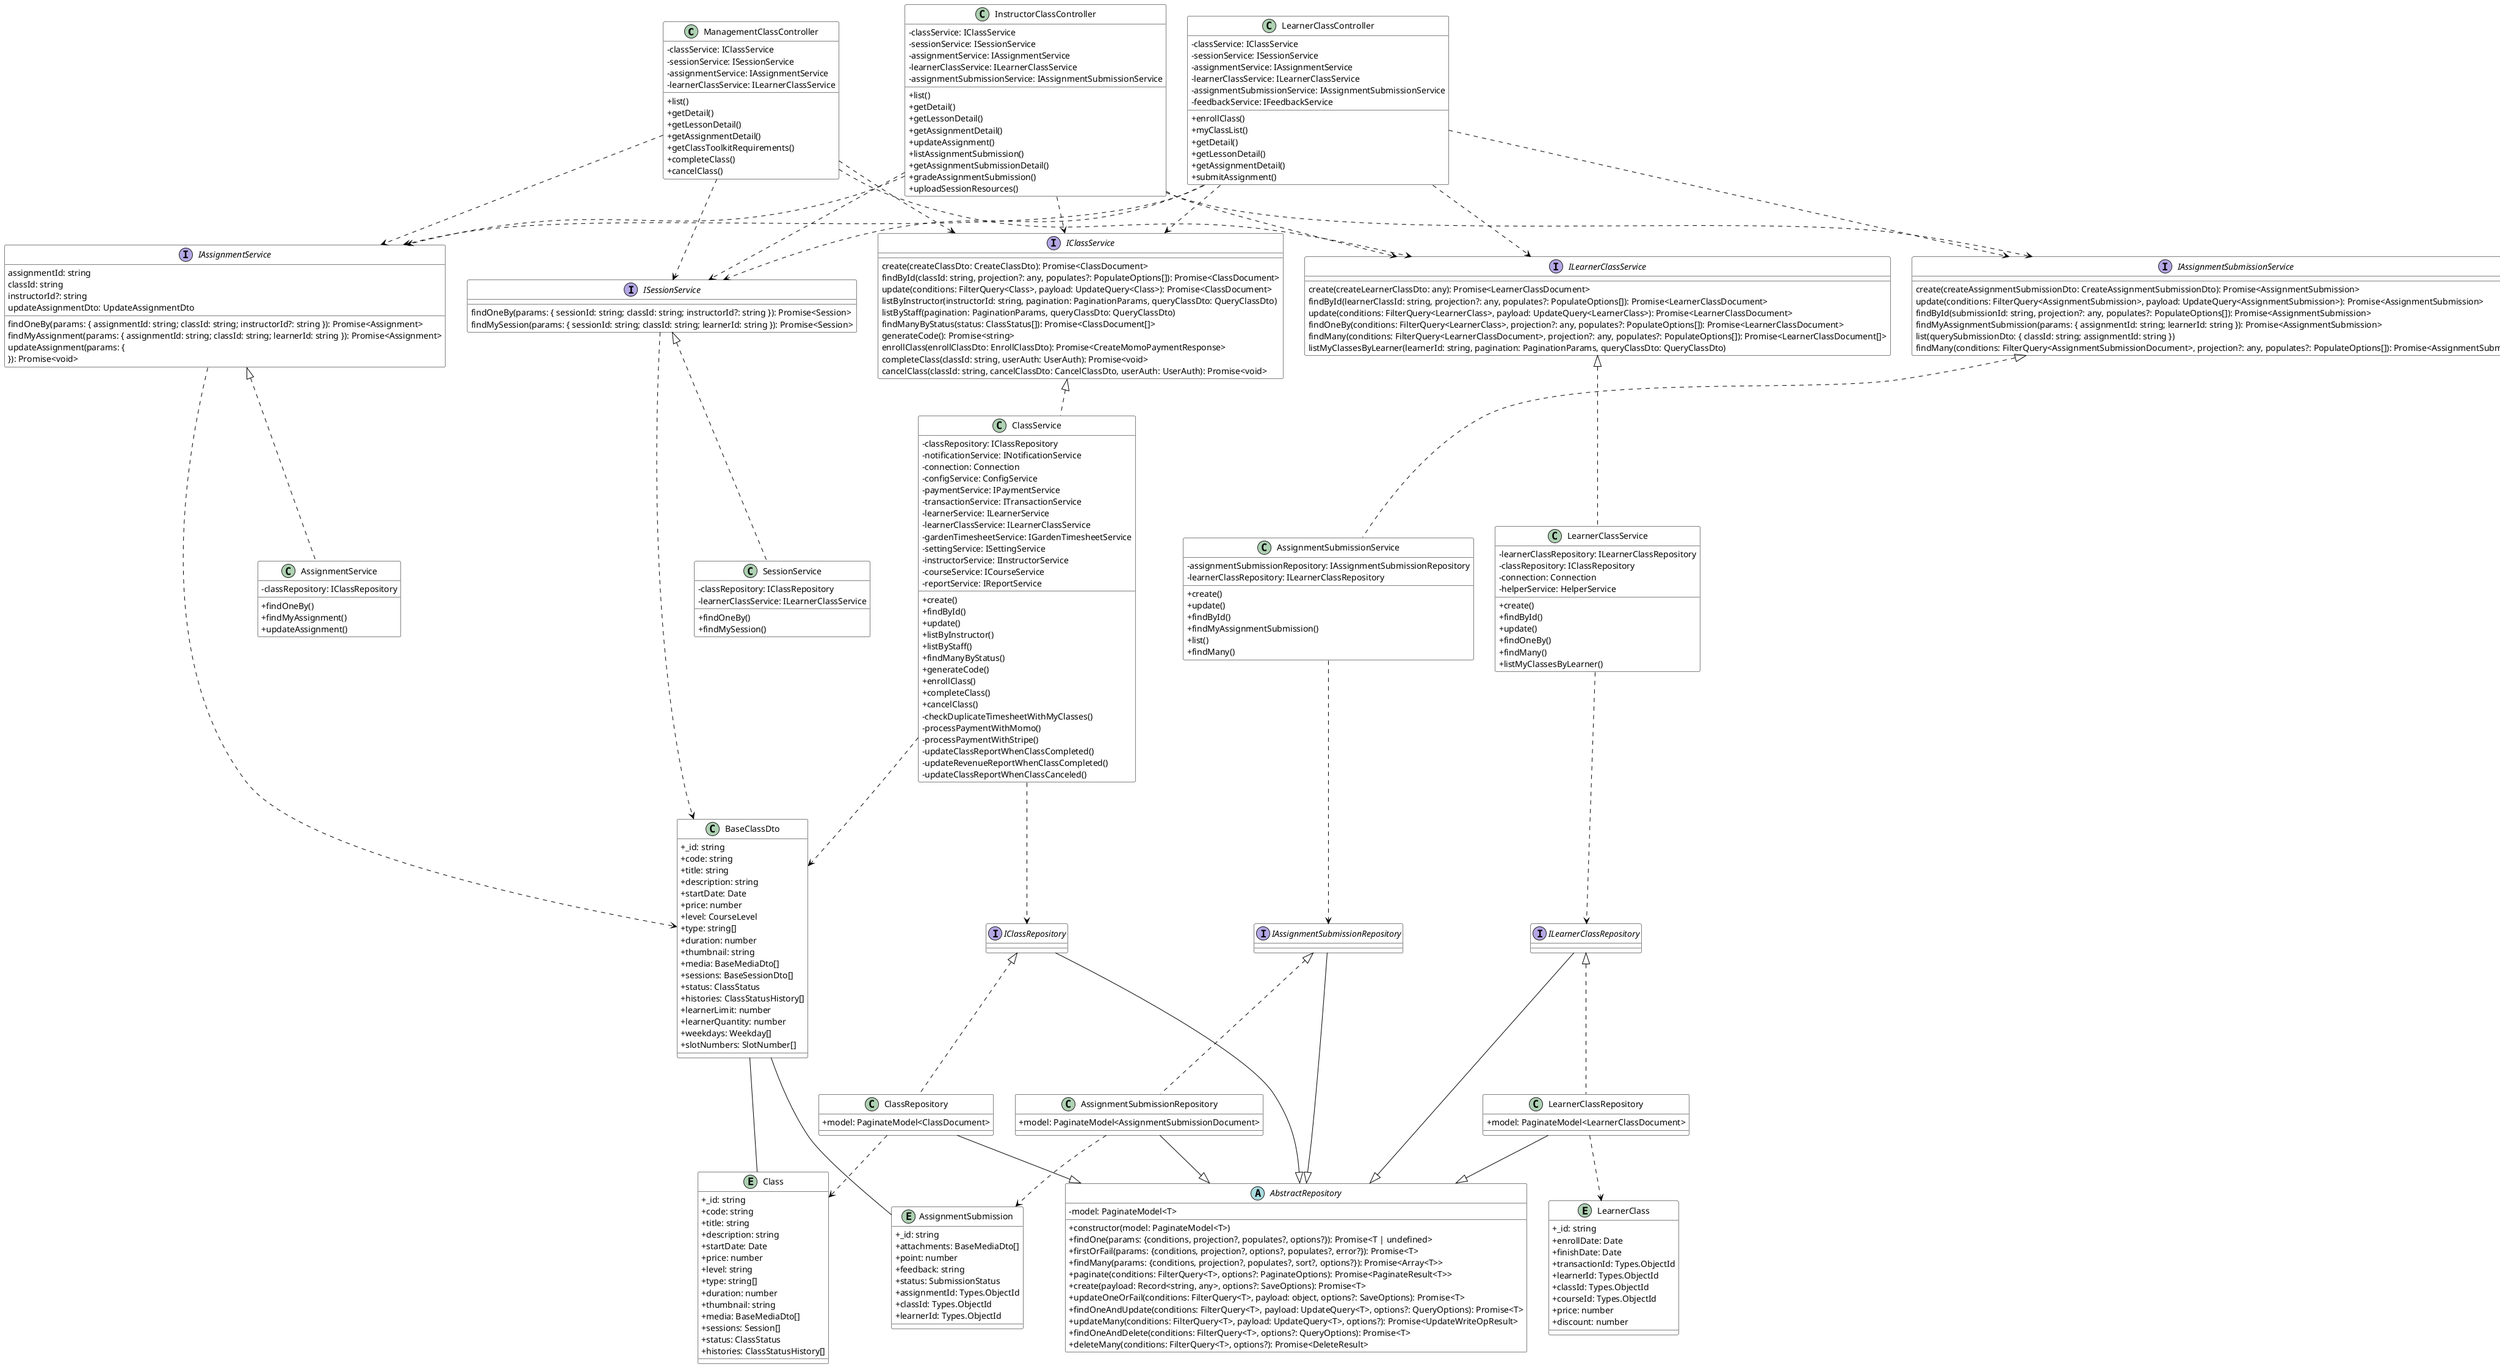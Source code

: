@startuml Class Module

skinparam classAttributeIconSize 0

skinparam class {
  BackgroundColor White
  ArrowColor Black
  BorderColor Black
}

' Controllers
class ManagementClassController {
  -classService: IClassService
  -sessionService: ISessionService
  -assignmentService: IAssignmentService
  -learnerClassService: ILearnerClassService
  +list()
  +getDetail()
  +getLessonDetail()
  +getAssignmentDetail()
  +getClassToolkitRequirements()
  +completeClass()
  +cancelClass()
}

class LearnerClassController {
  -classService: IClassService
  -sessionService: ISessionService
  -assignmentService: IAssignmentService
  -learnerClassService: ILearnerClassService
  -assignmentSubmissionService: IAssignmentSubmissionService
  -feedbackService: IFeedbackService
  +enrollClass()
  +myClassList()
  +getDetail()
  +getLessonDetail()
  +getAssignmentDetail()
  +submitAssignment()
}

class InstructorClassController {
  -classService: IClassService
  -sessionService: ISessionService
  -assignmentService: IAssignmentService
  -learnerClassService: ILearnerClassService
  -assignmentSubmissionService: IAssignmentSubmissionService
  +list()
  +getDetail()
  +getLessonDetail()
  +getAssignmentDetail()
  +updateAssignment()
  +listAssignmentSubmission()
  +getAssignmentSubmissionDetail()
  +gradeAssignmentSubmission()
  +uploadSessionResources()
}

' Interfaces
interface IClassService {
  create(createClassDto: CreateClassDto): Promise<ClassDocument>
  findById(classId: string, projection?: any, populates?: PopulateOptions[]): Promise<ClassDocument>
  update(conditions: FilterQuery<Class>, payload: UpdateQuery<Class>): Promise<ClassDocument>
  listByInstructor(instructorId: string, pagination: PaginationParams, queryClassDto: QueryClassDto)
  listByStaff(pagination: PaginationParams, queryClassDto: QueryClassDto)
  findManyByStatus(status: ClassStatus[]): Promise<ClassDocument[]>
  generateCode(): Promise<string>
  enrollClass(enrollClassDto: EnrollClassDto): Promise<CreateMomoPaymentResponse>
  completeClass(classId: string, userAuth: UserAuth): Promise<void>
  cancelClass(classId: string, cancelClassDto: CancelClassDto, userAuth: UserAuth): Promise<void>
}

interface ILearnerClassService {
  create(createLearnerClassDto: any): Promise<LearnerClassDocument>
  findById(learnerClassId: string, projection?: any, populates?: PopulateOptions[]): Promise<LearnerClassDocument>
  update(conditions: FilterQuery<LearnerClass>, payload: UpdateQuery<LearnerClass>): Promise<LearnerClassDocument>
  findOneBy(conditions: FilterQuery<LearnerClass>, projection?: any, populates?: PopulateOptions[]): Promise<LearnerClassDocument>
  findMany(conditions: FilterQuery<LearnerClassDocument>, projection?: any, populates?: PopulateOptions[]): Promise<LearnerClassDocument[]>
  listMyClassesByLearner(learnerId: string, pagination: PaginationParams, queryClassDto: QueryClassDto)
}

interface ISessionService {
  findOneBy(params: { sessionId: string; classId: string; instructorId?: string }): Promise<Session>
  findMySession(params: { sessionId: string; classId: string; learnerId: string }): Promise<Session>
}

interface IAssignmentService {
  findOneBy(params: { assignmentId: string; classId: string; instructorId?: string }): Promise<Assignment>
  findMyAssignment(params: { assignmentId: string; classId: string; learnerId: string }): Promise<Assignment>
  updateAssignment(params: {
    assignmentId: string
    classId: string 
    instructorId?: string
    updateAssignmentDto: UpdateAssignmentDto
  }): Promise<void>
}

interface IAssignmentSubmissionService {
  create(createAssignmentSubmissionDto: CreateAssignmentSubmissionDto): Promise<AssignmentSubmission>
  update(conditions: FilterQuery<AssignmentSubmission>, payload: UpdateQuery<AssignmentSubmission>): Promise<AssignmentSubmission>
  findById(submissionId: string, projection?: any, populates?: PopulateOptions[]): Promise<AssignmentSubmission>
  findMyAssignmentSubmission(params: { assignmentId: string; learnerId: string }): Promise<AssignmentSubmission>
  list(querySubmissionDto: { classId: string; assignmentId: string })
  findMany(conditions: FilterQuery<AssignmentSubmissionDocument>, projection?: any, populates?: PopulateOptions[]): Promise<AssignmentSubmission[]>
}

class ClassService {
  -classRepository: IClassRepository
  -notificationService: INotificationService
  -connection: Connection 
  -configService: ConfigService
  -paymentService: IPaymentService
  -transactionService: ITransactionService
  -learnerService: ILearnerService
  -learnerClassService: ILearnerClassService
  -gardenTimesheetService: IGardenTimesheetService
  -settingService: ISettingService
  -instructorService: IInstructorService
  -courseService: ICourseService
  -reportService: IReportService

  +create()
  +findById()
  +update()
  +listByInstructor()
  +listByStaff()
  +findManyByStatus()
  +generateCode()
  +enrollClass()
  +completeClass()
  +cancelClass()
  -checkDuplicateTimesheetWithMyClasses()
  -processPaymentWithMomo()
  -processPaymentWithStripe()
  -updateClassReportWhenClassCompleted()
  -updateRevenueReportWhenClassCompleted()
  -updateClassReportWhenClassCanceled()
}

class LearnerClassService {
  -learnerClassRepository: ILearnerClassRepository
  -classRepository: IClassRepository
  -connection: Connection
  -helperService: HelperService

  +create()
  +findById()
  +update()
  +findOneBy()
  +findMany()
  +listMyClassesByLearner()
}

class SessionService {
  -classRepository: IClassRepository
  -learnerClassService: ILearnerClassService

  +findOneBy()
  +findMySession()
}

class AssignmentService {
  -classRepository: IClassRepository

  +findOneBy()
  +findMyAssignment()
  +updateAssignment()
}

class AssignmentSubmissionService {
  -assignmentSubmissionRepository: IAssignmentSubmissionRepository
  -learnerClassRepository: ILearnerClassRepository

  +create()
  +update() 
  +findById()
  +findMyAssignmentSubmission()
  +list()
  +findMany()
}


' Repositories
interface IClassRepository {}
interface ILearnerClassRepository {}
interface IAssignmentSubmissionRepository {}

class ClassRepository {
  +model: PaginateModel<ClassDocument>
}

class LearnerClassRepository {
  +model: PaginateModel<LearnerClassDocument>
}

class AssignmentSubmissionRepository {
  +model: PaginateModel<AssignmentSubmissionDocument>
}

abstract class AbstractRepository {
  - model: PaginateModel<T>
  + constructor(model: PaginateModel<T>)
  + findOne(params: {conditions, projection?, populates?, options?}): Promise<T | undefined>
  + firstOrFail(params: {conditions, projection?, options?, populates?, error?}): Promise<T>
  + findMany(params: {conditions, projection?, populates?, sort?, options?}): Promise<Array<T>>
  + paginate(conditions: FilterQuery<T>, options?: PaginateOptions): Promise<PaginateResult<T>>
  + create(payload: Record<string, any>, options?: SaveOptions): Promise<T>
  + updateOneOrFail(conditions: FilterQuery<T>, payload: object, options?: SaveOptions): Promise<T>
  + findOneAndUpdate(conditions: FilterQuery<T>, payload: UpdateQuery<T>, options?: QueryOptions): Promise<T>
  + updateMany(conditions: FilterQuery<T>, payload: UpdateQuery<T>, options?): Promise<UpdateWriteOpResult>
  + findOneAndDelete(conditions: FilterQuery<T>, options?: QueryOptions): Promise<T>
  + deleteMany(conditions: FilterQuery<T>, options?): Promise<DeleteResult>
}

' DTOs
class BaseClassDto {
  +_id: string
  +code: string
  +title: string
  +description: string
  +startDate: Date
  +price: number
  +level: CourseLevel
  +type: string[]
  +duration: number
  +thumbnail: string
  +media: BaseMediaDto[]
  +sessions: BaseSessionDto[]
  +status: ClassStatus
  +histories: ClassStatusHistory[]
  +learnerLimit: number
  +learnerQuantity: number
  +weekdays: Weekday[]
  +slotNumbers: SlotNumber[]
}

' Schemas
entity Class {
  +_id: string
  +code: string
  +title: string
  +description: string
  +startDate: Date
  +price: number
  +level: string
  +type: string[]
  +duration: number
  +thumbnail: string
  +media: BaseMediaDto[]
  +sessions: Session[]
  +status: ClassStatus
  +histories: ClassStatusHistory[]
}

entity LearnerClass {
  +_id: string
  +enrollDate: Date
  +finishDate: Date
  +transactionId: Types.ObjectId
  +learnerId: Types.ObjectId
  +classId: Types.ObjectId
  +courseId: Types.ObjectId
  +price: number
  +discount: number
}

entity AssignmentSubmission {
  +_id: string
  +attachments: BaseMediaDto[]
  +point: number
  +feedback: string
  +status: SubmissionStatus
  +assignmentId: Types.ObjectId
  +classId: Types.ObjectId
  +learnerId: Types.ObjectId
}

' Relationships
ManagementClassController ..> IClassService
LearnerClassController ..> IClassService
InstructorClassController ..> IClassService

ManagementClassController ..> ILearnerClassService
LearnerClassController ..> ILearnerClassService
InstructorClassController ..> ILearnerClassService

ManagementClassController ..> ISessionService
LearnerClassController ..> ISessionService
InstructorClassController ..> ISessionService

ManagementClassController ..> IAssignmentService
LearnerClassController ..> IAssignmentService
InstructorClassController ..> IAssignmentService

LearnerClassController ..> IAssignmentSubmissionService
InstructorClassController ..> IAssignmentSubmissionService

IClassService <|.. ClassService
ILearnerClassService <|.. LearnerClassService
ISessionService <|.. SessionService
IAssignmentService <|.. AssignmentService
IAssignmentSubmissionService <|.. AssignmentSubmissionService

ClassService ..> IClassRepository
LearnerClassService ..> ILearnerClassRepository
AssignmentSubmissionService ..> IAssignmentSubmissionRepository

IClassRepository <|.. ClassRepository
ILearnerClassRepository <|.. LearnerClassRepository 
IAssignmentSubmissionRepository <|.. AssignmentSubmissionRepository

IClassRepository --|> AbstractRepository
ClassRepository --|> AbstractRepository

ILearnerClassRepository --|> AbstractRepository
LearnerClassRepository --|> AbstractRepository

IAssignmentSubmissionRepository --|> AbstractRepository
AssignmentSubmissionRepository --|> AbstractRepository

ClassService ..> BaseClassDto
ISessionService ..> BaseClassDto
IAssignmentService ..> BaseClassDto

ClassRepository ..> Class
BaseClassDto -- Class

LearnerClassRepository ..> LearnerClass

AssignmentSubmissionRepository ..> AssignmentSubmission
BaseClassDto -- AssignmentSubmission

@enduml


